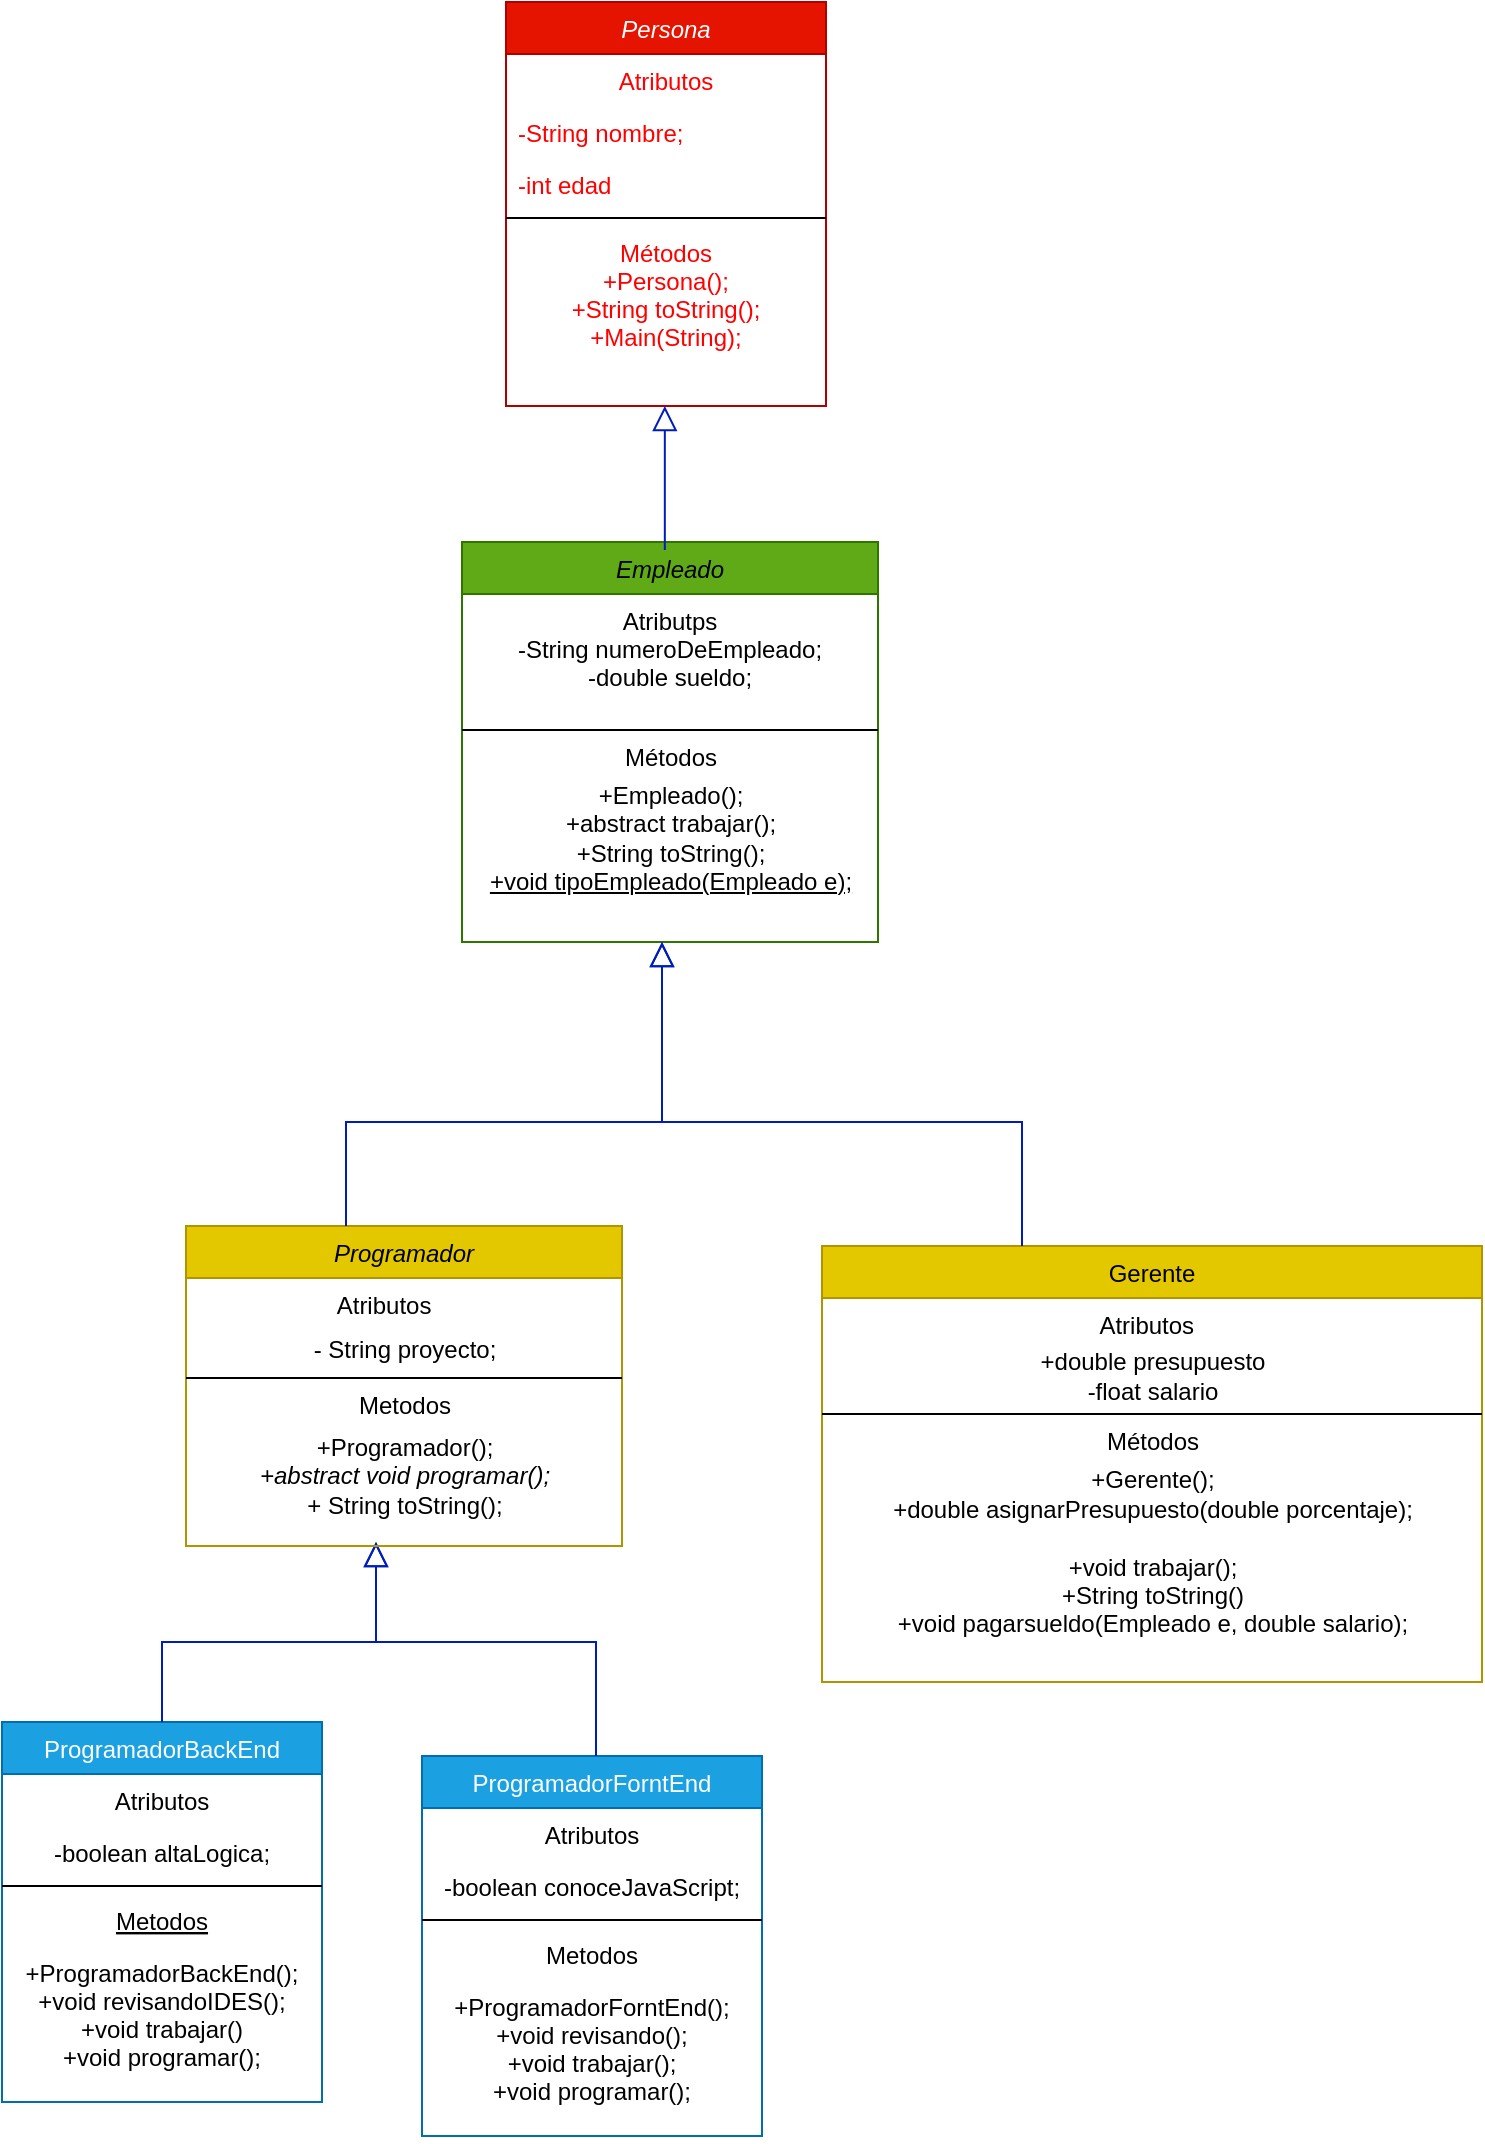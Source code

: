 <mxfile version="15.7.0" type="github">
  <diagram id="C5RBs43oDa-KdzZeNtuy" name="Page-1">
    <mxGraphModel dx="1763" dy="649" grid="1" gridSize="10" guides="1" tooltips="1" connect="1" arrows="1" fold="1" page="1" pageScale="1" pageWidth="827" pageHeight="1169" math="0" shadow="0">
      <root>
        <mxCell id="WIyWlLk6GJQsqaUBKTNV-0" />
        <mxCell id="WIyWlLk6GJQsqaUBKTNV-1" parent="WIyWlLk6GJQsqaUBKTNV-0" />
        <mxCell id="zkfFHV4jXpPFQw0GAbJ--0" value="Persona" style="swimlane;fontStyle=2;align=center;verticalAlign=top;childLayout=stackLayout;horizontal=1;startSize=26;horizontalStack=0;resizeParent=1;resizeLast=0;collapsible=1;marginBottom=0;rounded=0;shadow=0;strokeWidth=1;fillColor=#e51400;fontColor=#ffffff;strokeColor=#B20000;" parent="WIyWlLk6GJQsqaUBKTNV-1" vertex="1">
          <mxGeometry x="342" y="20" width="160" height="202" as="geometry">
            <mxRectangle x="230" y="140" width="160" height="26" as="alternateBounds" />
          </mxGeometry>
        </mxCell>
        <mxCell id="zkfFHV4jXpPFQw0GAbJ--1" value="Atributos" style="text;align=center;verticalAlign=top;spacingLeft=4;spacingRight=4;overflow=hidden;rotatable=0;points=[[0,0.5],[1,0.5]];portConstraint=eastwest;fontColor=#FF0000;" parent="zkfFHV4jXpPFQw0GAbJ--0" vertex="1">
          <mxGeometry y="26" width="160" height="26" as="geometry" />
        </mxCell>
        <mxCell id="zkfFHV4jXpPFQw0GAbJ--2" value="-String nombre;" style="text;align=left;verticalAlign=top;spacingLeft=4;spacingRight=4;overflow=hidden;rotatable=0;points=[[0,0.5],[1,0.5]];portConstraint=eastwest;rounded=0;shadow=0;html=0;fontColor=#FF0000;" parent="zkfFHV4jXpPFQw0GAbJ--0" vertex="1">
          <mxGeometry y="52" width="160" height="26" as="geometry" />
        </mxCell>
        <mxCell id="zkfFHV4jXpPFQw0GAbJ--3" value="-int edad" style="text;align=left;verticalAlign=top;spacingLeft=4;spacingRight=4;overflow=hidden;rotatable=0;points=[[0,0.5],[1,0.5]];portConstraint=eastwest;rounded=0;shadow=0;html=0;fontColor=#FF0000;" parent="zkfFHV4jXpPFQw0GAbJ--0" vertex="1">
          <mxGeometry y="78" width="160" height="26" as="geometry" />
        </mxCell>
        <mxCell id="zkfFHV4jXpPFQw0GAbJ--4" value="" style="line;html=1;strokeWidth=1;align=left;verticalAlign=middle;spacingTop=-1;spacingLeft=3;spacingRight=3;rotatable=0;labelPosition=right;points=[];portConstraint=eastwest;fontColor=#FF0000;" parent="zkfFHV4jXpPFQw0GAbJ--0" vertex="1">
          <mxGeometry y="104" width="160" height="8" as="geometry" />
        </mxCell>
        <mxCell id="zkfFHV4jXpPFQw0GAbJ--5" value="Métodos&#xa;+Persona();&#xa;+String toString();&#xa;+Main(String);&#xa;&#xa;" style="text;align=center;verticalAlign=top;spacingLeft=4;spacingRight=4;overflow=hidden;rotatable=0;points=[[0,0.5],[1,0.5]];portConstraint=eastwest;fontColor=#FF0000;" parent="zkfFHV4jXpPFQw0GAbJ--0" vertex="1">
          <mxGeometry y="112" width="160" height="90" as="geometry" />
        </mxCell>
        <mxCell id="zkfFHV4jXpPFQw0GAbJ--13" value="Empleado" style="swimlane;fontStyle=2;align=center;verticalAlign=top;childLayout=stackLayout;horizontal=1;startSize=26;horizontalStack=0;resizeParent=1;resizeLast=0;collapsible=1;marginBottom=0;rounded=0;shadow=0;strokeWidth=1;fillColor=#60a917;fontColor=#000000;strokeColor=#2D7600;" parent="WIyWlLk6GJQsqaUBKTNV-1" vertex="1">
          <mxGeometry x="320" y="290" width="208" height="200" as="geometry">
            <mxRectangle x="340" y="380" width="170" height="26" as="alternateBounds" />
          </mxGeometry>
        </mxCell>
        <mxCell id="zkfFHV4jXpPFQw0GAbJ--14" value="Atributps&#xa;-String numeroDeEmpleado;&#xa;-double sueldo;&#xa;" style="text;align=center;verticalAlign=top;spacingLeft=4;spacingRight=4;overflow=hidden;rotatable=0;points=[[0,0.5],[1,0.5]];portConstraint=eastwest;fontColor=#000000;" parent="zkfFHV4jXpPFQw0GAbJ--13" vertex="1">
          <mxGeometry y="26" width="208" height="64" as="geometry" />
        </mxCell>
        <mxCell id="zkfFHV4jXpPFQw0GAbJ--15" value="" style="line;html=1;strokeWidth=1;align=left;verticalAlign=middle;spacingTop=-1;spacingLeft=3;spacingRight=3;rotatable=0;labelPosition=right;points=[];portConstraint=eastwest;" parent="zkfFHV4jXpPFQw0GAbJ--13" vertex="1">
          <mxGeometry y="90" width="208" height="8" as="geometry" />
        </mxCell>
        <mxCell id="g2fZXSvOFnhYVXdryVU--21" value="Métodos" style="text;html=1;align=center;verticalAlign=middle;resizable=0;points=[];autosize=1;strokeColor=none;fillColor=none;fontColor=#000000;" vertex="1" parent="zkfFHV4jXpPFQw0GAbJ--13">
          <mxGeometry y="98" width="208" height="20" as="geometry" />
        </mxCell>
        <mxCell id="g2fZXSvOFnhYVXdryVU--22" value="&lt;div&gt;+Empleado();&lt;/div&gt;&lt;div&gt;+abstract trabajar();&lt;/div&gt;&lt;div&gt;+String toString();&lt;/div&gt;&lt;div&gt;&lt;u&gt;+void tipoEmpleado(Empleado e);&lt;/u&gt;&lt;br&gt;&lt;/div&gt;" style="text;html=1;align=center;verticalAlign=middle;resizable=0;points=[];autosize=1;strokeColor=none;fillColor=none;fontColor=#000000;" vertex="1" parent="zkfFHV4jXpPFQw0GAbJ--13">
          <mxGeometry y="118" width="208" height="60" as="geometry" />
        </mxCell>
        <mxCell id="g2fZXSvOFnhYVXdryVU--1" value="ProgramadorBackEnd" style="swimlane;fontStyle=0;align=center;verticalAlign=top;childLayout=stackLayout;horizontal=1;startSize=26;horizontalStack=0;resizeParent=1;resizeLast=0;collapsible=1;marginBottom=0;rounded=0;shadow=0;strokeWidth=1;fillColor=#1ba1e2;fontColor=#ffffff;strokeColor=#006EAF;" vertex="1" parent="WIyWlLk6GJQsqaUBKTNV-1">
          <mxGeometry x="90" y="880" width="160" height="190" as="geometry">
            <mxRectangle x="130" y="380" width="160" height="26" as="alternateBounds" />
          </mxGeometry>
        </mxCell>
        <mxCell id="g2fZXSvOFnhYVXdryVU--2" value="Atributos" style="text;align=center;verticalAlign=top;spacingLeft=4;spacingRight=4;overflow=hidden;rotatable=0;points=[[0,0.5],[1,0.5]];portConstraint=eastwest;" vertex="1" parent="g2fZXSvOFnhYVXdryVU--1">
          <mxGeometry y="26" width="160" height="26" as="geometry" />
        </mxCell>
        <mxCell id="g2fZXSvOFnhYVXdryVU--3" value="-boolean altaLogica;" style="text;align=center;verticalAlign=top;spacingLeft=4;spacingRight=4;overflow=hidden;rotatable=0;points=[[0,0.5],[1,0.5]];portConstraint=eastwest;rounded=0;shadow=0;html=0;" vertex="1" parent="g2fZXSvOFnhYVXdryVU--1">
          <mxGeometry y="52" width="160" height="26" as="geometry" />
        </mxCell>
        <mxCell id="g2fZXSvOFnhYVXdryVU--4" value="" style="line;html=1;strokeWidth=1;align=center;verticalAlign=middle;spacingTop=-1;spacingLeft=3;spacingRight=3;rotatable=0;labelPosition=right;points=[];portConstraint=eastwest;" vertex="1" parent="g2fZXSvOFnhYVXdryVU--1">
          <mxGeometry y="78" width="160" height="8" as="geometry" />
        </mxCell>
        <mxCell id="g2fZXSvOFnhYVXdryVU--5" value="Metodos" style="text;align=center;verticalAlign=top;spacingLeft=4;spacingRight=4;overflow=hidden;rotatable=0;points=[[0,0.5],[1,0.5]];portConstraint=eastwest;fontStyle=4" vertex="1" parent="g2fZXSvOFnhYVXdryVU--1">
          <mxGeometry y="86" width="160" height="26" as="geometry" />
        </mxCell>
        <mxCell id="g2fZXSvOFnhYVXdryVU--6" value="+ProgramadorBackEnd();&#xa;+void revisandoIDES();&#xa;+void trabajar()&#xa;+void programar();&#xa;" style="text;align=center;verticalAlign=top;spacingLeft=4;spacingRight=4;overflow=hidden;rotatable=0;points=[[0,0.5],[1,0.5]];portConstraint=eastwest;fontStyle=0" vertex="1" parent="g2fZXSvOFnhYVXdryVU--1">
          <mxGeometry y="112" width="160" height="78" as="geometry" />
        </mxCell>
        <mxCell id="g2fZXSvOFnhYVXdryVU--7" value="" style="endArrow=block;endSize=10;endFill=0;shadow=0;strokeWidth=1;rounded=0;edgeStyle=elbowEdgeStyle;elbow=vertical;fillColor=#0050ef;strokeColor=#001DBC;fontColor=#000000;" edge="1" parent="WIyWlLk6GJQsqaUBKTNV-1" source="g2fZXSvOFnhYVXdryVU--1">
          <mxGeometry width="160" relative="1" as="geometry">
            <mxPoint x="157" y="560" as="sourcePoint" />
            <mxPoint x="277" y="790" as="targetPoint" />
            <Array as="points">
              <mxPoint x="170" y="840" />
              <mxPoint x="277" y="666" />
            </Array>
          </mxGeometry>
        </mxCell>
        <mxCell id="g2fZXSvOFnhYVXdryVU--8" value="ProgramadorForntEnd" style="swimlane;fontStyle=0;align=center;verticalAlign=top;childLayout=stackLayout;horizontal=1;startSize=26;horizontalStack=0;resizeParent=1;resizeLast=0;collapsible=1;marginBottom=0;rounded=0;shadow=0;strokeWidth=1;fillColor=#1ba1e2;fontColor=#ffffff;strokeColor=#006EAF;" vertex="1" parent="WIyWlLk6GJQsqaUBKTNV-1">
          <mxGeometry x="300" y="897" width="170" height="190" as="geometry">
            <mxRectangle x="340" y="380" width="170" height="26" as="alternateBounds" />
          </mxGeometry>
        </mxCell>
        <mxCell id="g2fZXSvOFnhYVXdryVU--9" value="Atributos" style="text;align=center;verticalAlign=top;spacingLeft=4;spacingRight=4;overflow=hidden;rotatable=0;points=[[0,0.5],[1,0.5]];portConstraint=eastwest;" vertex="1" parent="g2fZXSvOFnhYVXdryVU--8">
          <mxGeometry y="26" width="170" height="26" as="geometry" />
        </mxCell>
        <mxCell id="g2fZXSvOFnhYVXdryVU--31" value="-boolean conoceJavaScript;" style="text;align=center;verticalAlign=top;spacingLeft=4;spacingRight=4;overflow=hidden;rotatable=0;points=[[0,0.5],[1,0.5]];portConstraint=eastwest;" vertex="1" parent="g2fZXSvOFnhYVXdryVU--8">
          <mxGeometry y="52" width="170" height="26" as="geometry" />
        </mxCell>
        <mxCell id="g2fZXSvOFnhYVXdryVU--10" value="" style="line;html=1;strokeWidth=1;align=center;verticalAlign=middle;spacingTop=-1;spacingLeft=3;spacingRight=3;rotatable=0;labelPosition=right;points=[];portConstraint=eastwest;" vertex="1" parent="g2fZXSvOFnhYVXdryVU--8">
          <mxGeometry y="78" width="170" height="8" as="geometry" />
        </mxCell>
        <mxCell id="g2fZXSvOFnhYVXdryVU--29" value="Metodos" style="text;align=center;verticalAlign=top;spacingLeft=4;spacingRight=4;overflow=hidden;rotatable=0;points=[[0,0.5],[1,0.5]];portConstraint=eastwest;" vertex="1" parent="g2fZXSvOFnhYVXdryVU--8">
          <mxGeometry y="86" width="170" height="26" as="geometry" />
        </mxCell>
        <mxCell id="g2fZXSvOFnhYVXdryVU--30" value="+ProgramadorForntEnd();&#xa;+void revisando();&#xa;+void trabajar();&#xa;+void programar();&#xa;" style="text;align=center;verticalAlign=top;spacingLeft=4;spacingRight=4;overflow=hidden;rotatable=0;points=[[0,0.5],[1,0.5]];portConstraint=eastwest;" vertex="1" parent="g2fZXSvOFnhYVXdryVU--8">
          <mxGeometry y="112" width="170" height="78" as="geometry" />
        </mxCell>
        <mxCell id="g2fZXSvOFnhYVXdryVU--11" value="" style="endArrow=block;endSize=10;endFill=0;shadow=0;strokeWidth=1;rounded=0;edgeStyle=elbowEdgeStyle;elbow=vertical;fillColor=#0050ef;strokeColor=#001DBC;fontColor=#000000;" edge="1" parent="WIyWlLk6GJQsqaUBKTNV-1" source="g2fZXSvOFnhYVXdryVU--8">
          <mxGeometry width="160" relative="1" as="geometry">
            <mxPoint x="167" y="730" as="sourcePoint" />
            <mxPoint x="277" y="790" as="targetPoint" />
            <Array as="points">
              <mxPoint x="387" y="840" />
              <mxPoint x="277" y="666" />
            </Array>
          </mxGeometry>
        </mxCell>
        <mxCell id="g2fZXSvOFnhYVXdryVU--13" value="Programador" style="swimlane;fontStyle=2;align=center;verticalAlign=top;childLayout=stackLayout;horizontal=1;startSize=26;horizontalStack=0;resizeParent=1;resizeLast=0;collapsible=1;marginBottom=0;rounded=0;shadow=0;strokeWidth=1;fillColor=#e3c800;fontColor=#000000;strokeColor=#B09500;" vertex="1" parent="WIyWlLk6GJQsqaUBKTNV-1">
          <mxGeometry x="182" y="632" width="218" height="160" as="geometry">
            <mxRectangle x="340" y="380" width="170" height="26" as="alternateBounds" />
          </mxGeometry>
        </mxCell>
        <mxCell id="g2fZXSvOFnhYVXdryVU--14" value="                     Atributos" style="text;align=left;verticalAlign=top;spacingLeft=4;spacingRight=4;overflow=hidden;rotatable=0;points=[[0,0.5],[1,0.5]];portConstraint=eastwest;fontColor=#000000;" vertex="1" parent="g2fZXSvOFnhYVXdryVU--13">
          <mxGeometry y="26" width="218" height="26" as="geometry" />
        </mxCell>
        <mxCell id="g2fZXSvOFnhYVXdryVU--28" value="- String proyecto;" style="text;html=1;align=center;verticalAlign=middle;resizable=0;points=[];autosize=1;strokeColor=none;fillColor=none;fontColor=#000000;" vertex="1" parent="g2fZXSvOFnhYVXdryVU--13">
          <mxGeometry y="52" width="218" height="20" as="geometry" />
        </mxCell>
        <mxCell id="g2fZXSvOFnhYVXdryVU--15" value="" style="line;html=1;strokeWidth=1;align=left;verticalAlign=middle;spacingTop=-1;spacingLeft=3;spacingRight=3;rotatable=0;labelPosition=right;points=[];portConstraint=eastwest;fontColor=#000000;" vertex="1" parent="g2fZXSvOFnhYVXdryVU--13">
          <mxGeometry y="72" width="218" height="8" as="geometry" />
        </mxCell>
        <mxCell id="g2fZXSvOFnhYVXdryVU--26" value="Metodos" style="text;html=1;align=center;verticalAlign=middle;resizable=0;points=[];autosize=1;strokeColor=none;fillColor=none;fontColor=#000000;" vertex="1" parent="g2fZXSvOFnhYVXdryVU--13">
          <mxGeometry y="80" width="218" height="20" as="geometry" />
        </mxCell>
        <mxCell id="g2fZXSvOFnhYVXdryVU--27" value="&lt;div&gt;+Programador();&lt;/div&gt;&lt;div&gt;&lt;i&gt;+abstract void programar();&lt;/i&gt;&lt;br&gt;&lt;/div&gt;&lt;div&gt;+ String toString();&lt;br&gt;&lt;/div&gt;" style="text;html=1;align=center;verticalAlign=middle;resizable=0;points=[];autosize=1;strokeColor=none;fillColor=none;fontColor=#000000;" vertex="1" parent="g2fZXSvOFnhYVXdryVU--13">
          <mxGeometry y="100" width="218" height="50" as="geometry" />
        </mxCell>
        <mxCell id="g2fZXSvOFnhYVXdryVU--16" value="" style="endArrow=block;endSize=10;endFill=0;shadow=0;strokeWidth=1;rounded=0;edgeStyle=elbowEdgeStyle;elbow=vertical;fillColor=#0050ef;strokeColor=#001DBC;" edge="1" parent="WIyWlLk6GJQsqaUBKTNV-1">
          <mxGeometry width="160" relative="1" as="geometry">
            <mxPoint x="262" y="632" as="sourcePoint" />
            <mxPoint x="420" y="490" as="targetPoint" />
            <Array as="points">
              <mxPoint x="400" y="580" />
            </Array>
          </mxGeometry>
        </mxCell>
        <mxCell id="g2fZXSvOFnhYVXdryVU--17" value="Gerente" style="swimlane;fontStyle=0;align=center;verticalAlign=top;childLayout=stackLayout;horizontal=1;startSize=26;horizontalStack=0;resizeParent=1;resizeLast=0;collapsible=1;marginBottom=0;rounded=0;shadow=0;strokeWidth=1;fillColor=#e3c800;fontColor=#000000;strokeColor=#B09500;" vertex="1" parent="WIyWlLk6GJQsqaUBKTNV-1">
          <mxGeometry x="500" y="642" width="330" height="218" as="geometry">
            <mxRectangle x="340" y="380" width="170" height="26" as="alternateBounds" />
          </mxGeometry>
        </mxCell>
        <mxCell id="g2fZXSvOFnhYVXdryVU--18" value="                                        Atributos" style="text;align=left;verticalAlign=top;spacingLeft=4;spacingRight=4;overflow=hidden;rotatable=0;points=[[0,0.5],[1,0.5]];portConstraint=eastwest;" vertex="1" parent="g2fZXSvOFnhYVXdryVU--17">
          <mxGeometry y="26" width="330" height="24" as="geometry" />
        </mxCell>
        <mxCell id="g2fZXSvOFnhYVXdryVU--25" value="&lt;div&gt;+double presupuesto&lt;/div&gt;&lt;div&gt;-float salario&lt;br&gt;&lt;/div&gt;" style="text;html=1;align=center;verticalAlign=middle;resizable=0;points=[];autosize=1;strokeColor=none;fillColor=none;fontColor=#000000;" vertex="1" parent="g2fZXSvOFnhYVXdryVU--17">
          <mxGeometry y="50" width="330" height="30" as="geometry" />
        </mxCell>
        <mxCell id="g2fZXSvOFnhYVXdryVU--19" value="" style="line;html=1;strokeWidth=1;align=left;verticalAlign=middle;spacingTop=-1;spacingLeft=3;spacingRight=3;rotatable=0;labelPosition=right;points=[];portConstraint=eastwest;" vertex="1" parent="g2fZXSvOFnhYVXdryVU--17">
          <mxGeometry y="80" width="330" height="8" as="geometry" />
        </mxCell>
        <mxCell id="g2fZXSvOFnhYVXdryVU--23" value="Métodos" style="text;html=1;align=center;verticalAlign=middle;resizable=0;points=[];autosize=1;strokeColor=none;fillColor=none;fontColor=#000000;" vertex="1" parent="g2fZXSvOFnhYVXdryVU--17">
          <mxGeometry y="88" width="330" height="20" as="geometry" />
        </mxCell>
        <mxCell id="g2fZXSvOFnhYVXdryVU--24" value="&lt;div&gt;+Gerente();&lt;/div&gt;&lt;div&gt;+double asignarPresupuesto(double porcentaje);&lt;br&gt;&lt;/div&gt;&lt;div&gt;&lt;br&gt;&lt;/div&gt;&lt;div&gt;+void trabajar();&lt;/div&gt;&lt;div&gt;+String toString()&lt;/div&gt;&lt;div&gt;+void pagarsueldo(Empleado e, double salario);&lt;br&gt;&lt;/div&gt;" style="text;html=1;align=center;verticalAlign=middle;resizable=0;points=[];autosize=1;strokeColor=none;fillColor=none;fontColor=#000000;" vertex="1" parent="g2fZXSvOFnhYVXdryVU--17">
          <mxGeometry y="108" width="330" height="90" as="geometry" />
        </mxCell>
        <mxCell id="g2fZXSvOFnhYVXdryVU--20" value="" style="endArrow=block;endSize=10;endFill=0;shadow=0;strokeWidth=1;rounded=0;edgeStyle=elbowEdgeStyle;elbow=vertical;fillColor=#0050ef;strokeColor=#001DBC;" edge="1" parent="WIyWlLk6GJQsqaUBKTNV-1">
          <mxGeometry width="160" relative="1" as="geometry">
            <mxPoint x="600" y="642" as="sourcePoint" />
            <mxPoint x="420" y="490" as="targetPoint" />
            <Array as="points">
              <mxPoint x="510" y="580" />
            </Array>
          </mxGeometry>
        </mxCell>
        <mxCell id="zkfFHV4jXpPFQw0GAbJ--16" value="" style="endArrow=block;endSize=10;endFill=0;shadow=0;strokeWidth=1;rounded=0;edgeStyle=elbowEdgeStyle;elbow=vertical;fillColor=#0050ef;strokeColor=#001DBC;" parent="WIyWlLk6GJQsqaUBKTNV-1" edge="1">
          <mxGeometry width="160" relative="1" as="geometry">
            <mxPoint x="421.41" y="294" as="sourcePoint" />
            <mxPoint x="421.41" y="222.0" as="targetPoint" />
            <Array as="points">
              <mxPoint x="421.41" y="294" />
            </Array>
          </mxGeometry>
        </mxCell>
      </root>
    </mxGraphModel>
  </diagram>
</mxfile>
